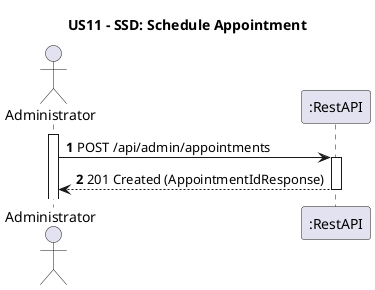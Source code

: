 @startuml
title US11 - SSD: Schedule Appointment
autoactivate on
autonumber

actor "Administrator" as Admin
participant ":RestAPI" as System

activate Admin

Admin -> System: POST /api/admin/appointments
System --> Admin: 201 Created (AppointmentIdResponse)

@enduml
